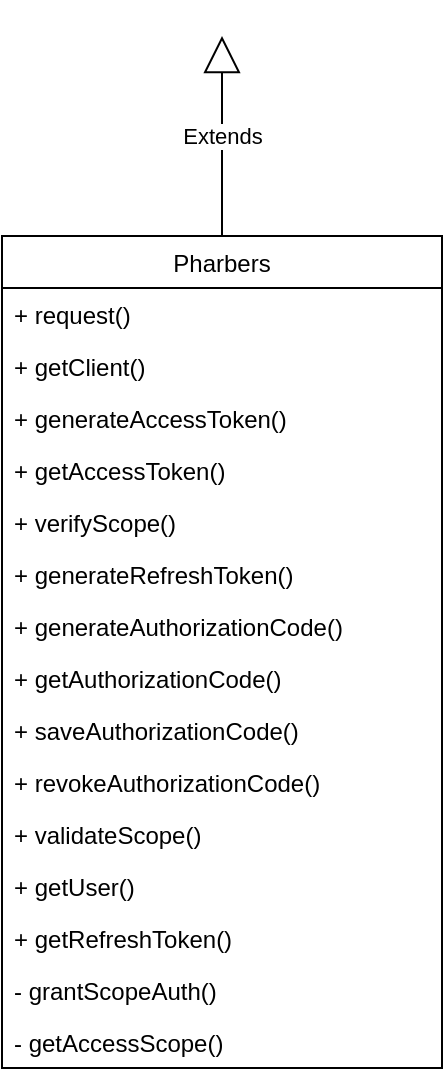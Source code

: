 <mxfile version="14.4.3" type="github">
  <diagram id="zbNNPS7_GhzL8kuUdUZy" name="Page-1">
    <mxGraphModel dx="647" dy="654" grid="1" gridSize="10" guides="1" tooltips="1" connect="1" arrows="1" fold="1" page="1" pageScale="1" pageWidth="827" pageHeight="1169" math="0" shadow="0">
      <root>
        <mxCell id="0" />
        <mxCell id="1" parent="0" />
        <mxCell id="LKjwnLs6DcxSd8IVzzD5-17" value="Pharbers" style="swimlane;fontStyle=0;childLayout=stackLayout;horizontal=1;startSize=26;fillColor=none;horizontalStack=0;resizeParent=1;resizeParentMax=0;resizeLast=0;collapsible=1;marginBottom=0;" parent="1" vertex="1">
          <mxGeometry x="170" y="550" width="220" height="416" as="geometry">
            <mxRectangle x="110" y="120" width="90" height="26" as="alternateBounds" />
          </mxGeometry>
        </mxCell>
        <mxCell id="LKjwnLs6DcxSd8IVzzD5-18" value="+ request()" style="text;strokeColor=none;fillColor=none;align=left;verticalAlign=top;spacingLeft=4;spacingRight=4;overflow=hidden;rotatable=0;points=[[0,0.5],[1,0.5]];portConstraint=eastwest;" parent="LKjwnLs6DcxSd8IVzzD5-17" vertex="1">
          <mxGeometry y="26" width="220" height="26" as="geometry" />
        </mxCell>
        <mxCell id="LKjwnLs6DcxSd8IVzzD5-19" value="+ getClient()" style="text;strokeColor=none;fillColor=none;align=left;verticalAlign=top;spacingLeft=4;spacingRight=4;overflow=hidden;rotatable=0;points=[[0,0.5],[1,0.5]];portConstraint=eastwest;" parent="LKjwnLs6DcxSd8IVzzD5-17" vertex="1">
          <mxGeometry y="52" width="220" height="26" as="geometry" />
        </mxCell>
        <mxCell id="LKjwnLs6DcxSd8IVzzD5-21" value="+ generateAccessToken()&#xa;&#xa;+ saveToken()&#xa;" style="text;strokeColor=none;fillColor=none;align=left;verticalAlign=top;spacingLeft=4;spacingRight=4;overflow=hidden;rotatable=0;points=[[0,0.5],[1,0.5]];portConstraint=eastwest;" parent="LKjwnLs6DcxSd8IVzzD5-17" vertex="1">
          <mxGeometry y="78" width="220" height="26" as="geometry" />
        </mxCell>
        <mxCell id="LKjwnLs6DcxSd8IVzzD5-28" value="+ getAccessToken()" style="text;strokeColor=none;fillColor=none;align=left;verticalAlign=top;spacingLeft=4;spacingRight=4;overflow=hidden;rotatable=0;points=[[0,0.5],[1,0.5]];portConstraint=eastwest;" parent="LKjwnLs6DcxSd8IVzzD5-17" vertex="1">
          <mxGeometry y="104" width="220" height="26" as="geometry" />
        </mxCell>
        <mxCell id="LKjwnLs6DcxSd8IVzzD5-29" value="+ verifyScope()&#xa;&#xa;" style="text;strokeColor=none;fillColor=none;align=left;verticalAlign=top;spacingLeft=4;spacingRight=4;overflow=hidden;rotatable=0;points=[[0,0.5],[1,0.5]];portConstraint=eastwest;" parent="LKjwnLs6DcxSd8IVzzD5-17" vertex="1">
          <mxGeometry y="130" width="220" height="26" as="geometry" />
        </mxCell>
        <mxCell id="LKjwnLs6DcxSd8IVzzD5-30" value="+ generateRefreshToken()&#xa;&#xa;&#xa;&#xa;" style="text;strokeColor=none;fillColor=none;align=left;verticalAlign=top;spacingLeft=4;spacingRight=4;overflow=hidden;rotatable=0;points=[[0,0.5],[1,0.5]];portConstraint=eastwest;" parent="LKjwnLs6DcxSd8IVzzD5-17" vertex="1">
          <mxGeometry y="156" width="220" height="26" as="geometry" />
        </mxCell>
        <mxCell id="LKjwnLs6DcxSd8IVzzD5-32" value="+ generateAuthorizationCode()&#xa;&#xa;&#xa;" style="text;strokeColor=none;fillColor=none;align=left;verticalAlign=top;spacingLeft=4;spacingRight=4;overflow=hidden;rotatable=0;points=[[0,0.5],[1,0.5]];portConstraint=eastwest;" parent="LKjwnLs6DcxSd8IVzzD5-17" vertex="1">
          <mxGeometry y="182" width="220" height="26" as="geometry" />
        </mxCell>
        <mxCell id="LKjwnLs6DcxSd8IVzzD5-31" value="+ getAuthorizationCode()" style="text;strokeColor=none;fillColor=none;align=left;verticalAlign=top;spacingLeft=4;spacingRight=4;overflow=hidden;rotatable=0;points=[[0,0.5],[1,0.5]];portConstraint=eastwest;" parent="LKjwnLs6DcxSd8IVzzD5-17" vertex="1">
          <mxGeometry y="208" width="220" height="26" as="geometry" />
        </mxCell>
        <mxCell id="LKjwnLs6DcxSd8IVzzD5-35" value="+ saveAuthorizationCode()&#xa;&#xa;&#xa;" style="text;strokeColor=none;fillColor=none;align=left;verticalAlign=top;spacingLeft=4;spacingRight=4;overflow=hidden;rotatable=0;points=[[0,0.5],[1,0.5]];portConstraint=eastwest;" parent="LKjwnLs6DcxSd8IVzzD5-17" vertex="1">
          <mxGeometry y="234" width="220" height="26" as="geometry" />
        </mxCell>
        <mxCell id="LKjwnLs6DcxSd8IVzzD5-37" value="+ revokeAuthorizationCode()" style="text;strokeColor=none;fillColor=none;align=left;verticalAlign=top;spacingLeft=4;spacingRight=4;overflow=hidden;rotatable=0;points=[[0,0.5],[1,0.5]];portConstraint=eastwest;" parent="LKjwnLs6DcxSd8IVzzD5-17" vertex="1">
          <mxGeometry y="260" width="220" height="26" as="geometry" />
        </mxCell>
        <mxCell id="LKjwnLs6DcxSd8IVzzD5-36" value="+ validateScope()" style="text;strokeColor=none;fillColor=none;align=left;verticalAlign=top;spacingLeft=4;spacingRight=4;overflow=hidden;rotatable=0;points=[[0,0.5],[1,0.5]];portConstraint=eastwest;" parent="LKjwnLs6DcxSd8IVzzD5-17" vertex="1">
          <mxGeometry y="286" width="220" height="26" as="geometry" />
        </mxCell>
        <mxCell id="LKjwnLs6DcxSd8IVzzD5-34" value="+ getUser()" style="text;strokeColor=none;fillColor=none;align=left;verticalAlign=top;spacingLeft=4;spacingRight=4;overflow=hidden;rotatable=0;points=[[0,0.5],[1,0.5]];portConstraint=eastwest;" parent="LKjwnLs6DcxSd8IVzzD5-17" vertex="1">
          <mxGeometry y="312" width="220" height="26" as="geometry" />
        </mxCell>
        <mxCell id="LKjwnLs6DcxSd8IVzzD5-33" value="+ getRefreshToken()" style="text;strokeColor=none;fillColor=none;align=left;verticalAlign=top;spacingLeft=4;spacingRight=4;overflow=hidden;rotatable=0;points=[[0,0.5],[1,0.5]];portConstraint=eastwest;" parent="LKjwnLs6DcxSd8IVzzD5-17" vertex="1">
          <mxGeometry y="338" width="220" height="26" as="geometry" />
        </mxCell>
        <mxCell id="LKjwnLs6DcxSd8IVzzD5-39" value="- grantScopeAuth()" style="text;strokeColor=none;fillColor=none;align=left;verticalAlign=top;spacingLeft=4;spacingRight=4;overflow=hidden;rotatable=0;points=[[0,0.5],[1,0.5]];portConstraint=eastwest;" parent="LKjwnLs6DcxSd8IVzzD5-17" vertex="1">
          <mxGeometry y="364" width="220" height="26" as="geometry" />
        </mxCell>
        <mxCell id="LKjwnLs6DcxSd8IVzzD5-41" value="- getAccessScope()" style="text;strokeColor=none;fillColor=none;align=left;verticalAlign=top;spacingLeft=4;spacingRight=4;overflow=hidden;rotatable=0;points=[[0,0.5],[1,0.5]];portConstraint=eastwest;" parent="LKjwnLs6DcxSd8IVzzD5-17" vertex="1">
          <mxGeometry y="390" width="220" height="26" as="geometry" />
        </mxCell>
        <mxCell id="QnUv3ExUGTZ90vXtqcpq-1" value="Extends" style="endArrow=block;endSize=16;endFill=0;html=1;exitX=0.5;exitY=0;exitDx=0;exitDy=0;" edge="1" parent="1" source="LKjwnLs6DcxSd8IVzzD5-17">
          <mxGeometry width="160" relative="1" as="geometry">
            <mxPoint x="240" y="480" as="sourcePoint" />
            <mxPoint x="280" y="450" as="targetPoint" />
          </mxGeometry>
        </mxCell>
      </root>
    </mxGraphModel>
  </diagram>
</mxfile>
